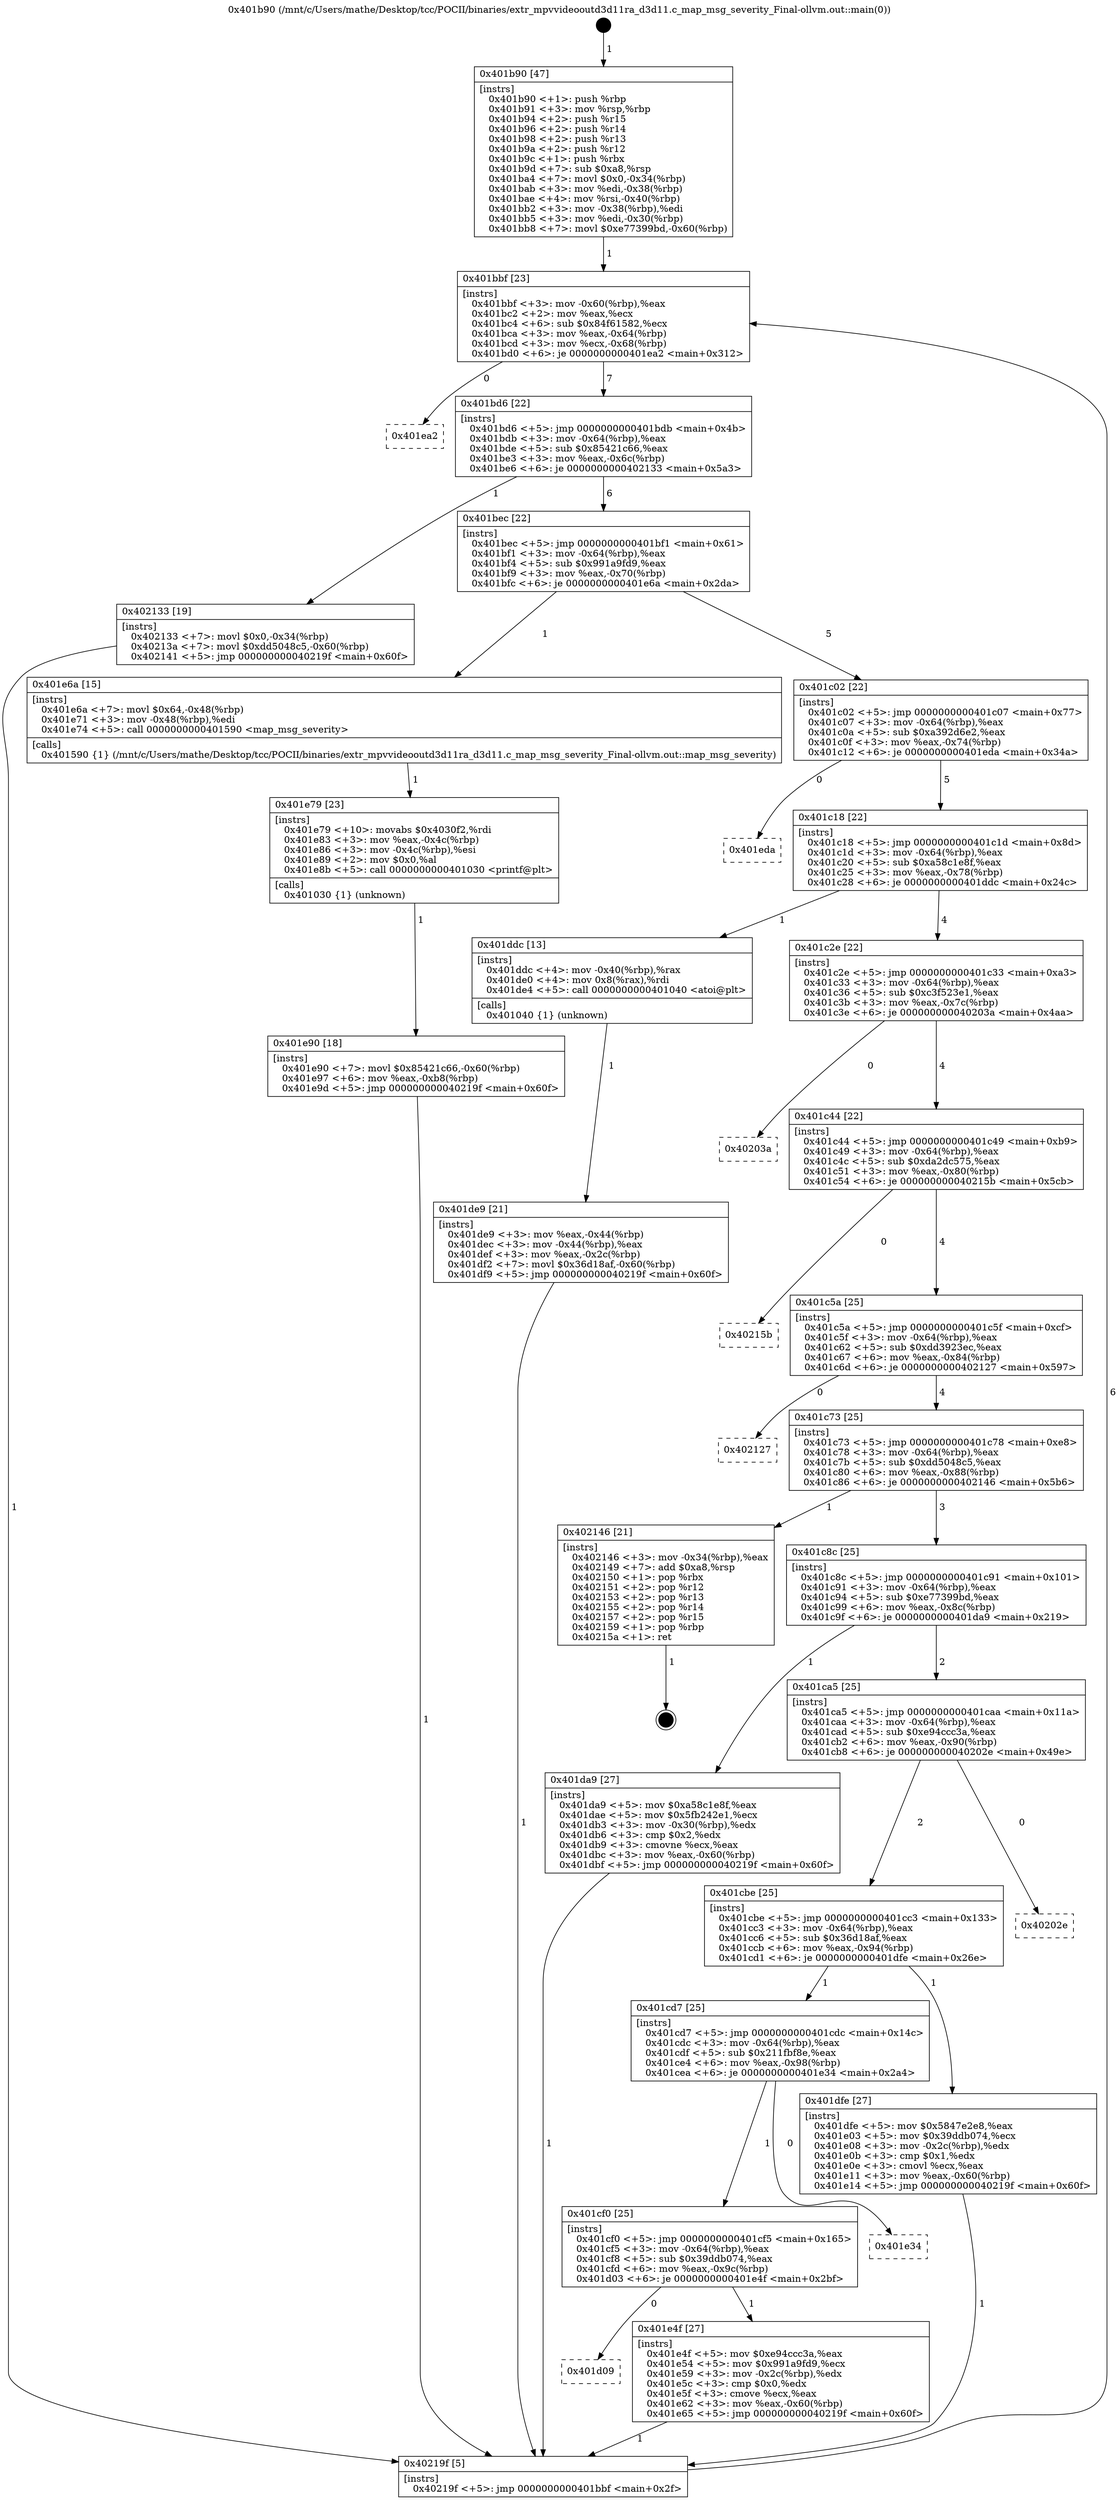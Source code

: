 digraph "0x401b90" {
  label = "0x401b90 (/mnt/c/Users/mathe/Desktop/tcc/POCII/binaries/extr_mpvvideooutd3d11ra_d3d11.c_map_msg_severity_Final-ollvm.out::main(0))"
  labelloc = "t"
  node[shape=record]

  Entry [label="",width=0.3,height=0.3,shape=circle,fillcolor=black,style=filled]
  "0x401bbf" [label="{
     0x401bbf [23]\l
     | [instrs]\l
     &nbsp;&nbsp;0x401bbf \<+3\>: mov -0x60(%rbp),%eax\l
     &nbsp;&nbsp;0x401bc2 \<+2\>: mov %eax,%ecx\l
     &nbsp;&nbsp;0x401bc4 \<+6\>: sub $0x84f61582,%ecx\l
     &nbsp;&nbsp;0x401bca \<+3\>: mov %eax,-0x64(%rbp)\l
     &nbsp;&nbsp;0x401bcd \<+3\>: mov %ecx,-0x68(%rbp)\l
     &nbsp;&nbsp;0x401bd0 \<+6\>: je 0000000000401ea2 \<main+0x312\>\l
  }"]
  "0x401ea2" [label="{
     0x401ea2\l
  }", style=dashed]
  "0x401bd6" [label="{
     0x401bd6 [22]\l
     | [instrs]\l
     &nbsp;&nbsp;0x401bd6 \<+5\>: jmp 0000000000401bdb \<main+0x4b\>\l
     &nbsp;&nbsp;0x401bdb \<+3\>: mov -0x64(%rbp),%eax\l
     &nbsp;&nbsp;0x401bde \<+5\>: sub $0x85421c66,%eax\l
     &nbsp;&nbsp;0x401be3 \<+3\>: mov %eax,-0x6c(%rbp)\l
     &nbsp;&nbsp;0x401be6 \<+6\>: je 0000000000402133 \<main+0x5a3\>\l
  }"]
  Exit [label="",width=0.3,height=0.3,shape=circle,fillcolor=black,style=filled,peripheries=2]
  "0x402133" [label="{
     0x402133 [19]\l
     | [instrs]\l
     &nbsp;&nbsp;0x402133 \<+7\>: movl $0x0,-0x34(%rbp)\l
     &nbsp;&nbsp;0x40213a \<+7\>: movl $0xdd5048c5,-0x60(%rbp)\l
     &nbsp;&nbsp;0x402141 \<+5\>: jmp 000000000040219f \<main+0x60f\>\l
  }"]
  "0x401bec" [label="{
     0x401bec [22]\l
     | [instrs]\l
     &nbsp;&nbsp;0x401bec \<+5\>: jmp 0000000000401bf1 \<main+0x61\>\l
     &nbsp;&nbsp;0x401bf1 \<+3\>: mov -0x64(%rbp),%eax\l
     &nbsp;&nbsp;0x401bf4 \<+5\>: sub $0x991a9fd9,%eax\l
     &nbsp;&nbsp;0x401bf9 \<+3\>: mov %eax,-0x70(%rbp)\l
     &nbsp;&nbsp;0x401bfc \<+6\>: je 0000000000401e6a \<main+0x2da\>\l
  }"]
  "0x401e90" [label="{
     0x401e90 [18]\l
     | [instrs]\l
     &nbsp;&nbsp;0x401e90 \<+7\>: movl $0x85421c66,-0x60(%rbp)\l
     &nbsp;&nbsp;0x401e97 \<+6\>: mov %eax,-0xb8(%rbp)\l
     &nbsp;&nbsp;0x401e9d \<+5\>: jmp 000000000040219f \<main+0x60f\>\l
  }"]
  "0x401e6a" [label="{
     0x401e6a [15]\l
     | [instrs]\l
     &nbsp;&nbsp;0x401e6a \<+7\>: movl $0x64,-0x48(%rbp)\l
     &nbsp;&nbsp;0x401e71 \<+3\>: mov -0x48(%rbp),%edi\l
     &nbsp;&nbsp;0x401e74 \<+5\>: call 0000000000401590 \<map_msg_severity\>\l
     | [calls]\l
     &nbsp;&nbsp;0x401590 \{1\} (/mnt/c/Users/mathe/Desktop/tcc/POCII/binaries/extr_mpvvideooutd3d11ra_d3d11.c_map_msg_severity_Final-ollvm.out::map_msg_severity)\l
  }"]
  "0x401c02" [label="{
     0x401c02 [22]\l
     | [instrs]\l
     &nbsp;&nbsp;0x401c02 \<+5\>: jmp 0000000000401c07 \<main+0x77\>\l
     &nbsp;&nbsp;0x401c07 \<+3\>: mov -0x64(%rbp),%eax\l
     &nbsp;&nbsp;0x401c0a \<+5\>: sub $0xa392d6e2,%eax\l
     &nbsp;&nbsp;0x401c0f \<+3\>: mov %eax,-0x74(%rbp)\l
     &nbsp;&nbsp;0x401c12 \<+6\>: je 0000000000401eda \<main+0x34a\>\l
  }"]
  "0x401e79" [label="{
     0x401e79 [23]\l
     | [instrs]\l
     &nbsp;&nbsp;0x401e79 \<+10\>: movabs $0x4030f2,%rdi\l
     &nbsp;&nbsp;0x401e83 \<+3\>: mov %eax,-0x4c(%rbp)\l
     &nbsp;&nbsp;0x401e86 \<+3\>: mov -0x4c(%rbp),%esi\l
     &nbsp;&nbsp;0x401e89 \<+2\>: mov $0x0,%al\l
     &nbsp;&nbsp;0x401e8b \<+5\>: call 0000000000401030 \<printf@plt\>\l
     | [calls]\l
     &nbsp;&nbsp;0x401030 \{1\} (unknown)\l
  }"]
  "0x401eda" [label="{
     0x401eda\l
  }", style=dashed]
  "0x401c18" [label="{
     0x401c18 [22]\l
     | [instrs]\l
     &nbsp;&nbsp;0x401c18 \<+5\>: jmp 0000000000401c1d \<main+0x8d\>\l
     &nbsp;&nbsp;0x401c1d \<+3\>: mov -0x64(%rbp),%eax\l
     &nbsp;&nbsp;0x401c20 \<+5\>: sub $0xa58c1e8f,%eax\l
     &nbsp;&nbsp;0x401c25 \<+3\>: mov %eax,-0x78(%rbp)\l
     &nbsp;&nbsp;0x401c28 \<+6\>: je 0000000000401ddc \<main+0x24c\>\l
  }"]
  "0x401d09" [label="{
     0x401d09\l
  }", style=dashed]
  "0x401ddc" [label="{
     0x401ddc [13]\l
     | [instrs]\l
     &nbsp;&nbsp;0x401ddc \<+4\>: mov -0x40(%rbp),%rax\l
     &nbsp;&nbsp;0x401de0 \<+4\>: mov 0x8(%rax),%rdi\l
     &nbsp;&nbsp;0x401de4 \<+5\>: call 0000000000401040 \<atoi@plt\>\l
     | [calls]\l
     &nbsp;&nbsp;0x401040 \{1\} (unknown)\l
  }"]
  "0x401c2e" [label="{
     0x401c2e [22]\l
     | [instrs]\l
     &nbsp;&nbsp;0x401c2e \<+5\>: jmp 0000000000401c33 \<main+0xa3\>\l
     &nbsp;&nbsp;0x401c33 \<+3\>: mov -0x64(%rbp),%eax\l
     &nbsp;&nbsp;0x401c36 \<+5\>: sub $0xc3f523e1,%eax\l
     &nbsp;&nbsp;0x401c3b \<+3\>: mov %eax,-0x7c(%rbp)\l
     &nbsp;&nbsp;0x401c3e \<+6\>: je 000000000040203a \<main+0x4aa\>\l
  }"]
  "0x401e4f" [label="{
     0x401e4f [27]\l
     | [instrs]\l
     &nbsp;&nbsp;0x401e4f \<+5\>: mov $0xe94ccc3a,%eax\l
     &nbsp;&nbsp;0x401e54 \<+5\>: mov $0x991a9fd9,%ecx\l
     &nbsp;&nbsp;0x401e59 \<+3\>: mov -0x2c(%rbp),%edx\l
     &nbsp;&nbsp;0x401e5c \<+3\>: cmp $0x0,%edx\l
     &nbsp;&nbsp;0x401e5f \<+3\>: cmove %ecx,%eax\l
     &nbsp;&nbsp;0x401e62 \<+3\>: mov %eax,-0x60(%rbp)\l
     &nbsp;&nbsp;0x401e65 \<+5\>: jmp 000000000040219f \<main+0x60f\>\l
  }"]
  "0x40203a" [label="{
     0x40203a\l
  }", style=dashed]
  "0x401c44" [label="{
     0x401c44 [22]\l
     | [instrs]\l
     &nbsp;&nbsp;0x401c44 \<+5\>: jmp 0000000000401c49 \<main+0xb9\>\l
     &nbsp;&nbsp;0x401c49 \<+3\>: mov -0x64(%rbp),%eax\l
     &nbsp;&nbsp;0x401c4c \<+5\>: sub $0xda2dc575,%eax\l
     &nbsp;&nbsp;0x401c51 \<+3\>: mov %eax,-0x80(%rbp)\l
     &nbsp;&nbsp;0x401c54 \<+6\>: je 000000000040215b \<main+0x5cb\>\l
  }"]
  "0x401cf0" [label="{
     0x401cf0 [25]\l
     | [instrs]\l
     &nbsp;&nbsp;0x401cf0 \<+5\>: jmp 0000000000401cf5 \<main+0x165\>\l
     &nbsp;&nbsp;0x401cf5 \<+3\>: mov -0x64(%rbp),%eax\l
     &nbsp;&nbsp;0x401cf8 \<+5\>: sub $0x39ddb074,%eax\l
     &nbsp;&nbsp;0x401cfd \<+6\>: mov %eax,-0x9c(%rbp)\l
     &nbsp;&nbsp;0x401d03 \<+6\>: je 0000000000401e4f \<main+0x2bf\>\l
  }"]
  "0x40215b" [label="{
     0x40215b\l
  }", style=dashed]
  "0x401c5a" [label="{
     0x401c5a [25]\l
     | [instrs]\l
     &nbsp;&nbsp;0x401c5a \<+5\>: jmp 0000000000401c5f \<main+0xcf\>\l
     &nbsp;&nbsp;0x401c5f \<+3\>: mov -0x64(%rbp),%eax\l
     &nbsp;&nbsp;0x401c62 \<+5\>: sub $0xdd3923ec,%eax\l
     &nbsp;&nbsp;0x401c67 \<+6\>: mov %eax,-0x84(%rbp)\l
     &nbsp;&nbsp;0x401c6d \<+6\>: je 0000000000402127 \<main+0x597\>\l
  }"]
  "0x401e34" [label="{
     0x401e34\l
  }", style=dashed]
  "0x402127" [label="{
     0x402127\l
  }", style=dashed]
  "0x401c73" [label="{
     0x401c73 [25]\l
     | [instrs]\l
     &nbsp;&nbsp;0x401c73 \<+5\>: jmp 0000000000401c78 \<main+0xe8\>\l
     &nbsp;&nbsp;0x401c78 \<+3\>: mov -0x64(%rbp),%eax\l
     &nbsp;&nbsp;0x401c7b \<+5\>: sub $0xdd5048c5,%eax\l
     &nbsp;&nbsp;0x401c80 \<+6\>: mov %eax,-0x88(%rbp)\l
     &nbsp;&nbsp;0x401c86 \<+6\>: je 0000000000402146 \<main+0x5b6\>\l
  }"]
  "0x401cd7" [label="{
     0x401cd7 [25]\l
     | [instrs]\l
     &nbsp;&nbsp;0x401cd7 \<+5\>: jmp 0000000000401cdc \<main+0x14c\>\l
     &nbsp;&nbsp;0x401cdc \<+3\>: mov -0x64(%rbp),%eax\l
     &nbsp;&nbsp;0x401cdf \<+5\>: sub $0x211fbf8e,%eax\l
     &nbsp;&nbsp;0x401ce4 \<+6\>: mov %eax,-0x98(%rbp)\l
     &nbsp;&nbsp;0x401cea \<+6\>: je 0000000000401e34 \<main+0x2a4\>\l
  }"]
  "0x402146" [label="{
     0x402146 [21]\l
     | [instrs]\l
     &nbsp;&nbsp;0x402146 \<+3\>: mov -0x34(%rbp),%eax\l
     &nbsp;&nbsp;0x402149 \<+7\>: add $0xa8,%rsp\l
     &nbsp;&nbsp;0x402150 \<+1\>: pop %rbx\l
     &nbsp;&nbsp;0x402151 \<+2\>: pop %r12\l
     &nbsp;&nbsp;0x402153 \<+2\>: pop %r13\l
     &nbsp;&nbsp;0x402155 \<+2\>: pop %r14\l
     &nbsp;&nbsp;0x402157 \<+2\>: pop %r15\l
     &nbsp;&nbsp;0x402159 \<+1\>: pop %rbp\l
     &nbsp;&nbsp;0x40215a \<+1\>: ret\l
  }"]
  "0x401c8c" [label="{
     0x401c8c [25]\l
     | [instrs]\l
     &nbsp;&nbsp;0x401c8c \<+5\>: jmp 0000000000401c91 \<main+0x101\>\l
     &nbsp;&nbsp;0x401c91 \<+3\>: mov -0x64(%rbp),%eax\l
     &nbsp;&nbsp;0x401c94 \<+5\>: sub $0xe77399bd,%eax\l
     &nbsp;&nbsp;0x401c99 \<+6\>: mov %eax,-0x8c(%rbp)\l
     &nbsp;&nbsp;0x401c9f \<+6\>: je 0000000000401da9 \<main+0x219\>\l
  }"]
  "0x401dfe" [label="{
     0x401dfe [27]\l
     | [instrs]\l
     &nbsp;&nbsp;0x401dfe \<+5\>: mov $0x5847e2e8,%eax\l
     &nbsp;&nbsp;0x401e03 \<+5\>: mov $0x39ddb074,%ecx\l
     &nbsp;&nbsp;0x401e08 \<+3\>: mov -0x2c(%rbp),%edx\l
     &nbsp;&nbsp;0x401e0b \<+3\>: cmp $0x1,%edx\l
     &nbsp;&nbsp;0x401e0e \<+3\>: cmovl %ecx,%eax\l
     &nbsp;&nbsp;0x401e11 \<+3\>: mov %eax,-0x60(%rbp)\l
     &nbsp;&nbsp;0x401e14 \<+5\>: jmp 000000000040219f \<main+0x60f\>\l
  }"]
  "0x401da9" [label="{
     0x401da9 [27]\l
     | [instrs]\l
     &nbsp;&nbsp;0x401da9 \<+5\>: mov $0xa58c1e8f,%eax\l
     &nbsp;&nbsp;0x401dae \<+5\>: mov $0x5fb242e1,%ecx\l
     &nbsp;&nbsp;0x401db3 \<+3\>: mov -0x30(%rbp),%edx\l
     &nbsp;&nbsp;0x401db6 \<+3\>: cmp $0x2,%edx\l
     &nbsp;&nbsp;0x401db9 \<+3\>: cmovne %ecx,%eax\l
     &nbsp;&nbsp;0x401dbc \<+3\>: mov %eax,-0x60(%rbp)\l
     &nbsp;&nbsp;0x401dbf \<+5\>: jmp 000000000040219f \<main+0x60f\>\l
  }"]
  "0x401ca5" [label="{
     0x401ca5 [25]\l
     | [instrs]\l
     &nbsp;&nbsp;0x401ca5 \<+5\>: jmp 0000000000401caa \<main+0x11a\>\l
     &nbsp;&nbsp;0x401caa \<+3\>: mov -0x64(%rbp),%eax\l
     &nbsp;&nbsp;0x401cad \<+5\>: sub $0xe94ccc3a,%eax\l
     &nbsp;&nbsp;0x401cb2 \<+6\>: mov %eax,-0x90(%rbp)\l
     &nbsp;&nbsp;0x401cb8 \<+6\>: je 000000000040202e \<main+0x49e\>\l
  }"]
  "0x40219f" [label="{
     0x40219f [5]\l
     | [instrs]\l
     &nbsp;&nbsp;0x40219f \<+5\>: jmp 0000000000401bbf \<main+0x2f\>\l
  }"]
  "0x401b90" [label="{
     0x401b90 [47]\l
     | [instrs]\l
     &nbsp;&nbsp;0x401b90 \<+1\>: push %rbp\l
     &nbsp;&nbsp;0x401b91 \<+3\>: mov %rsp,%rbp\l
     &nbsp;&nbsp;0x401b94 \<+2\>: push %r15\l
     &nbsp;&nbsp;0x401b96 \<+2\>: push %r14\l
     &nbsp;&nbsp;0x401b98 \<+2\>: push %r13\l
     &nbsp;&nbsp;0x401b9a \<+2\>: push %r12\l
     &nbsp;&nbsp;0x401b9c \<+1\>: push %rbx\l
     &nbsp;&nbsp;0x401b9d \<+7\>: sub $0xa8,%rsp\l
     &nbsp;&nbsp;0x401ba4 \<+7\>: movl $0x0,-0x34(%rbp)\l
     &nbsp;&nbsp;0x401bab \<+3\>: mov %edi,-0x38(%rbp)\l
     &nbsp;&nbsp;0x401bae \<+4\>: mov %rsi,-0x40(%rbp)\l
     &nbsp;&nbsp;0x401bb2 \<+3\>: mov -0x38(%rbp),%edi\l
     &nbsp;&nbsp;0x401bb5 \<+3\>: mov %edi,-0x30(%rbp)\l
     &nbsp;&nbsp;0x401bb8 \<+7\>: movl $0xe77399bd,-0x60(%rbp)\l
  }"]
  "0x401de9" [label="{
     0x401de9 [21]\l
     | [instrs]\l
     &nbsp;&nbsp;0x401de9 \<+3\>: mov %eax,-0x44(%rbp)\l
     &nbsp;&nbsp;0x401dec \<+3\>: mov -0x44(%rbp),%eax\l
     &nbsp;&nbsp;0x401def \<+3\>: mov %eax,-0x2c(%rbp)\l
     &nbsp;&nbsp;0x401df2 \<+7\>: movl $0x36d18af,-0x60(%rbp)\l
     &nbsp;&nbsp;0x401df9 \<+5\>: jmp 000000000040219f \<main+0x60f\>\l
  }"]
  "0x401cbe" [label="{
     0x401cbe [25]\l
     | [instrs]\l
     &nbsp;&nbsp;0x401cbe \<+5\>: jmp 0000000000401cc3 \<main+0x133\>\l
     &nbsp;&nbsp;0x401cc3 \<+3\>: mov -0x64(%rbp),%eax\l
     &nbsp;&nbsp;0x401cc6 \<+5\>: sub $0x36d18af,%eax\l
     &nbsp;&nbsp;0x401ccb \<+6\>: mov %eax,-0x94(%rbp)\l
     &nbsp;&nbsp;0x401cd1 \<+6\>: je 0000000000401dfe \<main+0x26e\>\l
  }"]
  "0x40202e" [label="{
     0x40202e\l
  }", style=dashed]
  Entry -> "0x401b90" [label=" 1"]
  "0x401bbf" -> "0x401ea2" [label=" 0"]
  "0x401bbf" -> "0x401bd6" [label=" 7"]
  "0x402146" -> Exit [label=" 1"]
  "0x401bd6" -> "0x402133" [label=" 1"]
  "0x401bd6" -> "0x401bec" [label=" 6"]
  "0x402133" -> "0x40219f" [label=" 1"]
  "0x401bec" -> "0x401e6a" [label=" 1"]
  "0x401bec" -> "0x401c02" [label=" 5"]
  "0x401e90" -> "0x40219f" [label=" 1"]
  "0x401c02" -> "0x401eda" [label=" 0"]
  "0x401c02" -> "0x401c18" [label=" 5"]
  "0x401e79" -> "0x401e90" [label=" 1"]
  "0x401c18" -> "0x401ddc" [label=" 1"]
  "0x401c18" -> "0x401c2e" [label=" 4"]
  "0x401e6a" -> "0x401e79" [label=" 1"]
  "0x401c2e" -> "0x40203a" [label=" 0"]
  "0x401c2e" -> "0x401c44" [label=" 4"]
  "0x401e4f" -> "0x40219f" [label=" 1"]
  "0x401c44" -> "0x40215b" [label=" 0"]
  "0x401c44" -> "0x401c5a" [label=" 4"]
  "0x401cf0" -> "0x401e4f" [label=" 1"]
  "0x401c5a" -> "0x402127" [label=" 0"]
  "0x401c5a" -> "0x401c73" [label=" 4"]
  "0x401cf0" -> "0x401d09" [label=" 0"]
  "0x401c73" -> "0x402146" [label=" 1"]
  "0x401c73" -> "0x401c8c" [label=" 3"]
  "0x401cd7" -> "0x401e34" [label=" 0"]
  "0x401c8c" -> "0x401da9" [label=" 1"]
  "0x401c8c" -> "0x401ca5" [label=" 2"]
  "0x401da9" -> "0x40219f" [label=" 1"]
  "0x401b90" -> "0x401bbf" [label=" 1"]
  "0x40219f" -> "0x401bbf" [label=" 6"]
  "0x401ddc" -> "0x401de9" [label=" 1"]
  "0x401de9" -> "0x40219f" [label=" 1"]
  "0x401cd7" -> "0x401cf0" [label=" 1"]
  "0x401ca5" -> "0x40202e" [label=" 0"]
  "0x401ca5" -> "0x401cbe" [label=" 2"]
  "0x401dfe" -> "0x40219f" [label=" 1"]
  "0x401cbe" -> "0x401dfe" [label=" 1"]
  "0x401cbe" -> "0x401cd7" [label=" 1"]
}
